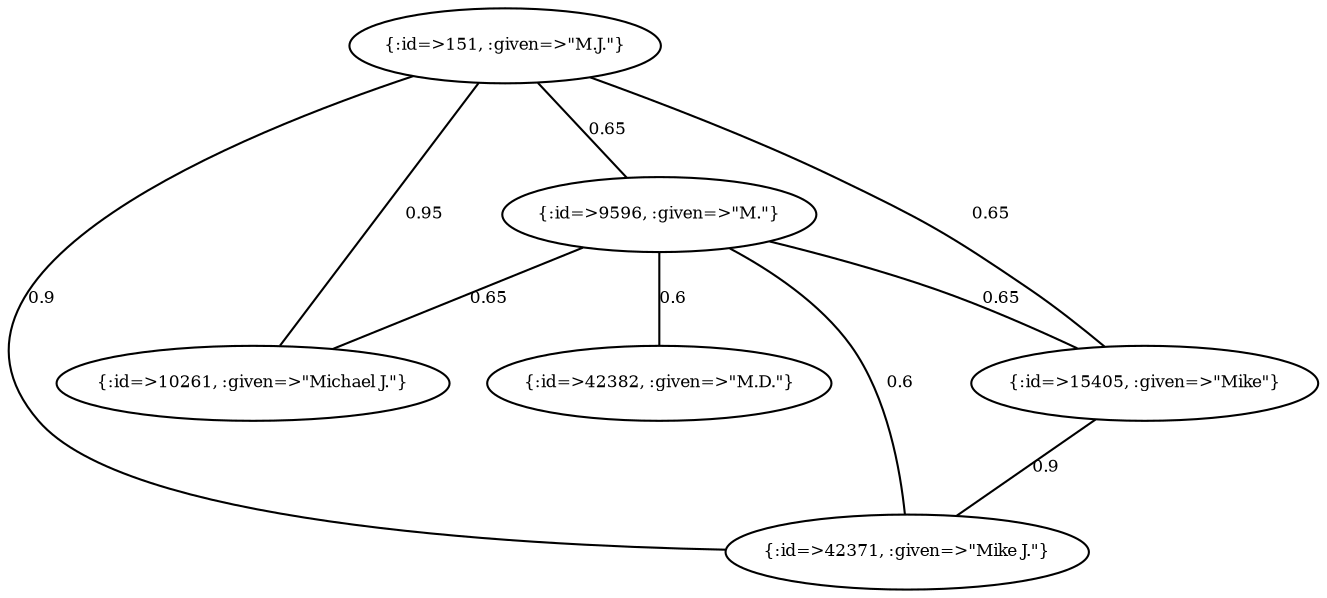 graph Collector__WeightedGraph {
    "{:id=>151, :given=>\"M.J.\"}" [
        fontsize = 8,
        label = "{:id=>151, :given=>\"M.J.\"}"
    ]

    "{:id=>9596, :given=>\"M.\"}" [
        fontsize = 8,
        label = "{:id=>9596, :given=>\"M.\"}"
    ]

    "{:id=>10261, :given=>\"Michael J.\"}" [
        fontsize = 8,
        label = "{:id=>10261, :given=>\"Michael J.\"}"
    ]

    "{:id=>15405, :given=>\"Mike\"}" [
        fontsize = 8,
        label = "{:id=>15405, :given=>\"Mike\"}"
    ]

    "{:id=>42371, :given=>\"Mike J.\"}" [
        fontsize = 8,
        label = "{:id=>42371, :given=>\"Mike J.\"}"
    ]

    "{:id=>42382, :given=>\"M.D.\"}" [
        fontsize = 8,
        label = "{:id=>42382, :given=>\"M.D.\"}"
    ]

    "{:id=>151, :given=>\"M.J.\"}" -- "{:id=>9596, :given=>\"M.\"}" [
        fontsize = 8,
        label = 0.65
    ]

    "{:id=>151, :given=>\"M.J.\"}" -- "{:id=>10261, :given=>\"Michael J.\"}" [
        fontsize = 8,
        label = 0.95
    ]

    "{:id=>151, :given=>\"M.J.\"}" -- "{:id=>15405, :given=>\"Mike\"}" [
        fontsize = 8,
        label = 0.65
    ]

    "{:id=>151, :given=>\"M.J.\"}" -- "{:id=>42371, :given=>\"Mike J.\"}" [
        fontsize = 8,
        label = 0.9
    ]

    "{:id=>9596, :given=>\"M.\"}" -- "{:id=>10261, :given=>\"Michael J.\"}" [
        fontsize = 8,
        label = 0.65
    ]

    "{:id=>9596, :given=>\"M.\"}" -- "{:id=>15405, :given=>\"Mike\"}" [
        fontsize = 8,
        label = 0.65
    ]

    "{:id=>9596, :given=>\"M.\"}" -- "{:id=>42371, :given=>\"Mike J.\"}" [
        fontsize = 8,
        label = 0.6
    ]

    "{:id=>9596, :given=>\"M.\"}" -- "{:id=>42382, :given=>\"M.D.\"}" [
        fontsize = 8,
        label = 0.6
    ]

    "{:id=>15405, :given=>\"Mike\"}" -- "{:id=>42371, :given=>\"Mike J.\"}" [
        fontsize = 8,
        label = 0.9
    ]
}
